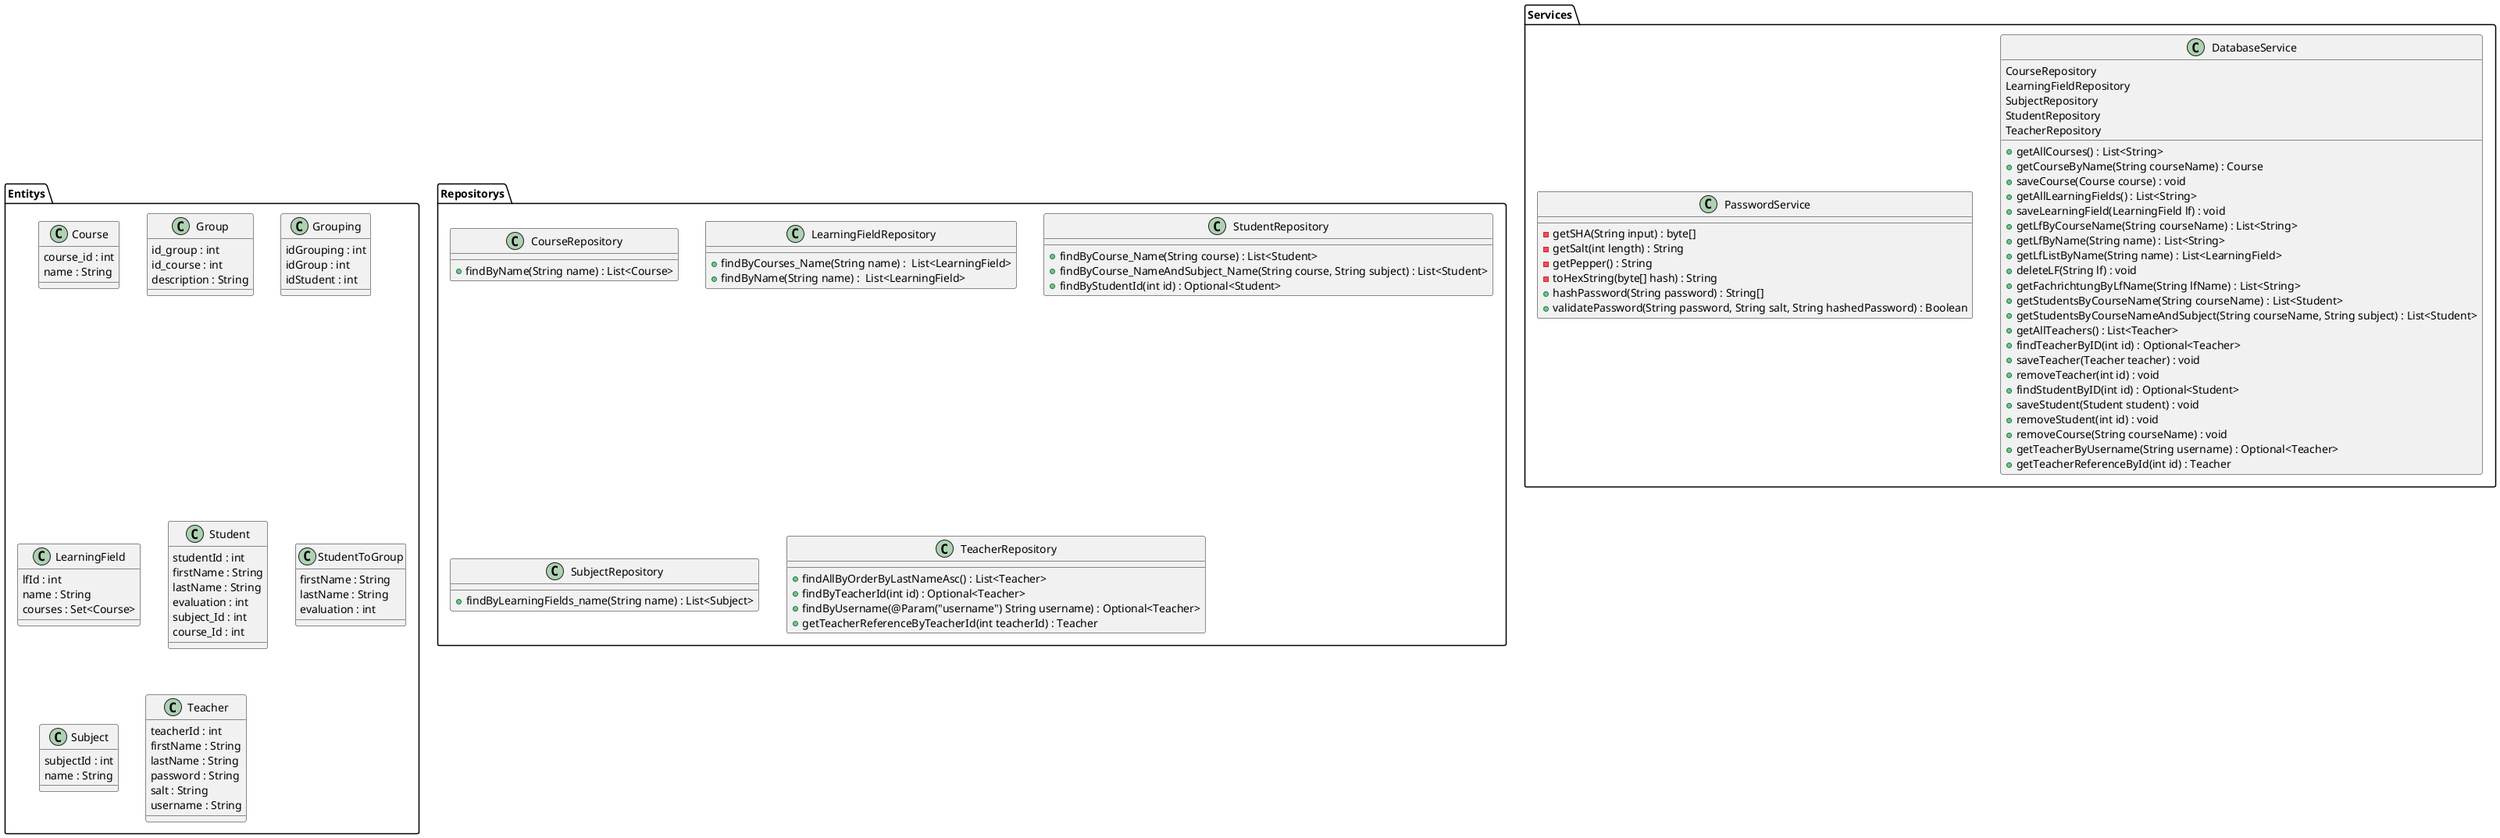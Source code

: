 @startuml

namespace Entitys{
class Course {
course_id : int
name : String
}

class Group {
id_group : int
id_course : int
description : String
}

class Grouping {
idGrouping : int
idGroup : int
idStudent : int
}

class LearningField {
lfId : int
name : String
courses : Set<Course>
}

class Student {
studentId : int
firstName : String
lastName : String
evaluation : int
subject_Id : int
course_Id : int
}

class StudentToGroup {
firstName : String
lastName : String
evaluation : int
}

class Subject {
subjectId : int
name : String
}

class Teacher {
teacherId : int
firstName : String
lastName : String
password : String
salt : String
username : String
}
}

namespace Services{
class DatabaseService {
CourseRepository
LearningFieldRepository
SubjectRepository
StudentRepository
TeacherRepository
+getAllCourses() : List<String>
+getCourseByName(String courseName) : Course
+saveCourse(Course course) : void
+getAllLearningFields() : List<String>
+saveLearningField(LearningField lf) : void
+getLfByCourseName(String courseName) : List<String>
+getLfByName(String name) : List<String>
+getLfListByName(String name) : List<LearningField>
+deleteLF(String lf) : void
+getFachrichtungByLfName(String lfName) : List<String>
+getStudentsByCourseName(String courseName) : List<Student>
+getStudentsByCourseNameAndSubject(String courseName, String subject) : List<Student>
+getAllTeachers() : List<Teacher>
+findTeacherByID(int id) : Optional<Teacher>
+saveTeacher(Teacher teacher) : void
+removeTeacher(int id) : void
+findStudentByID(int id) : Optional<Student>
+saveStudent(Student student) : void
+removeStudent(int id) : void
+removeCourse(String courseName) : void
+getTeacherByUsername(String username) : Optional<Teacher>
+getTeacherReferenceById(int id) : Teacher
}

class PasswordService{
-getSHA(String input) : byte[]
-getSalt(int length) : String
-getPepper() : String
-toHexString(byte[] hash) : String
+hashPassword(String password) : String[]
+validatePassword(String password, String salt, String hashedPassword) : Boolean
}
}

namespace Repositorys{
class CourseRepository {
+findByName(String name) : List<Course>
}

class LearningFieldRepository {
+findByCourses_Name(String name) :  List<LearningField>
+findByName(String name) :  List<LearningField>
}

class StudentRepository {
+findByCourse_Name(String course) : List<Student>
+findByCourse_NameAndSubject_Name(String course, String subject) : List<Student>
+findByStudentId(int id) : Optional<Student>
}

class SubjectRepository {
+findByLearningFields_name(String name) : List<Subject>
}

class TeacherRepository {
+findAllByOrderByLastNameAsc() : List<Teacher>
+findByTeacherId(int id) : Optional<Teacher>
+findByUsername(@Param("username") String username) : Optional<Teacher>
+getTeacherReferenceByTeacherId(int teacherId) : Teacher
}
}
@enduml